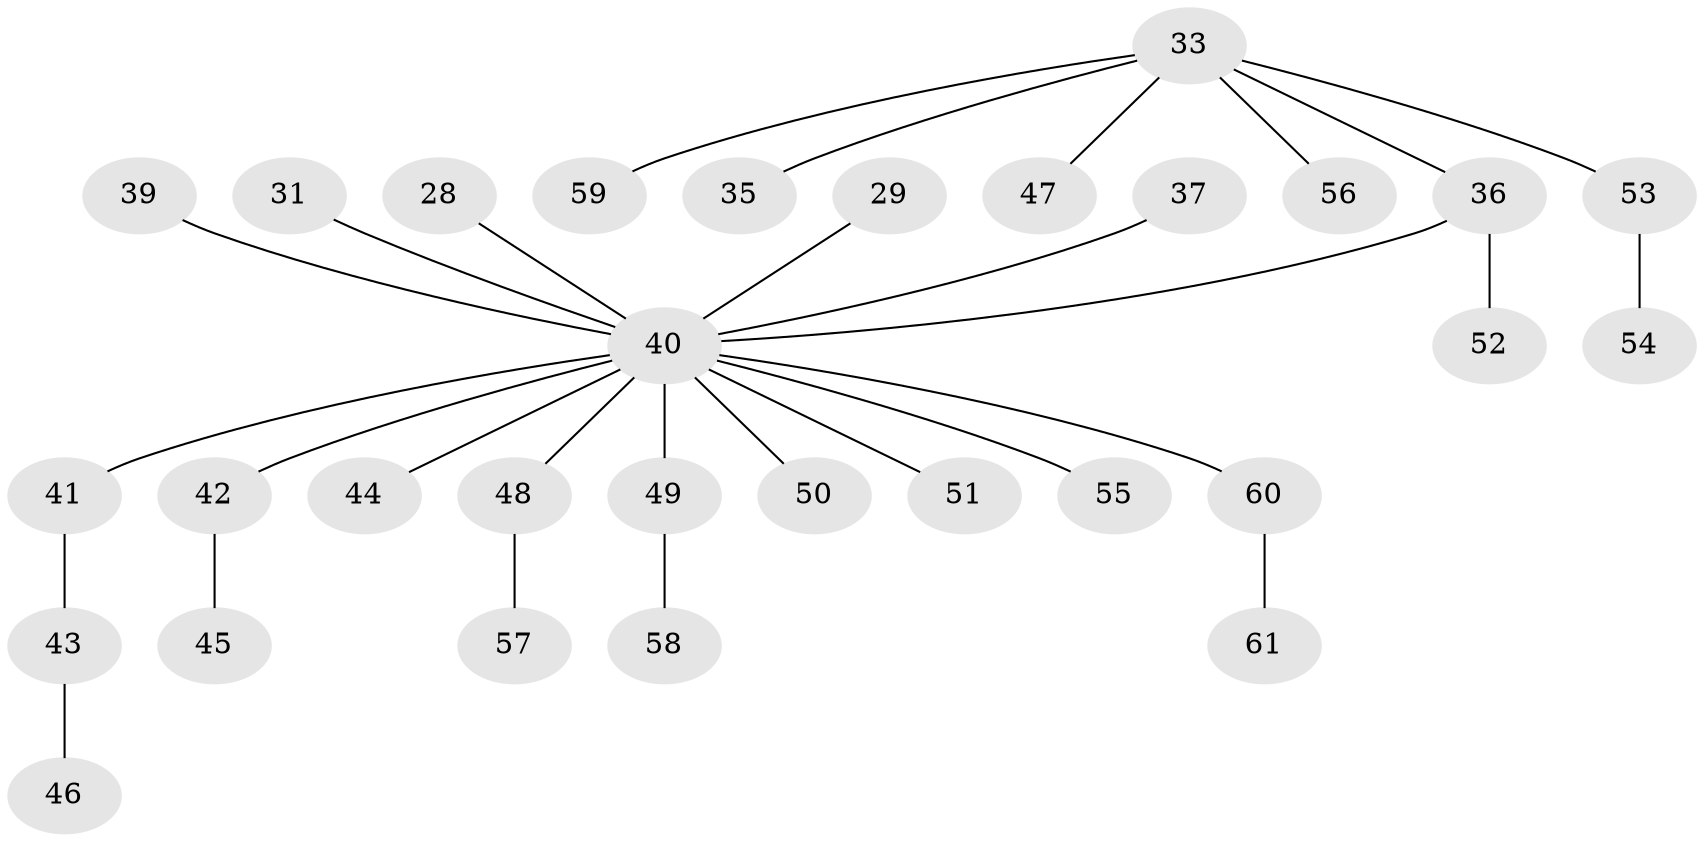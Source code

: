 // original degree distribution, {2: 0.2786885245901639, 5: 0.06557377049180328, 4: 0.04918032786885246, 3: 0.09836065573770492, 6: 0.01639344262295082, 1: 0.4918032786885246}
// Generated by graph-tools (version 1.1) at 2025/56/03/04/25 21:56:37]
// undirected, 30 vertices, 29 edges
graph export_dot {
graph [start="1"]
  node [color=gray90,style=filled];
  28;
  29;
  31;
  33 [super="+26+25+17+7+13"];
  35;
  36 [super="+4+22"];
  37;
  39;
  40 [super="+34+38+24+23"];
  41;
  42;
  43;
  44;
  45;
  46;
  47;
  48;
  49 [super="+30"];
  50;
  51;
  52;
  53;
  54;
  55;
  56;
  57;
  58;
  59;
  60;
  61;
  28 -- 40;
  29 -- 40;
  31 -- 40;
  33 -- 56;
  33 -- 59;
  33 -- 35;
  33 -- 53;
  33 -- 36;
  33 -- 47;
  36 -- 52;
  36 -- 40;
  37 -- 40;
  39 -- 40;
  40 -- 41;
  40 -- 44;
  40 -- 48;
  40 -- 49;
  40 -- 50;
  40 -- 51;
  40 -- 55;
  40 -- 42;
  40 -- 60;
  41 -- 43;
  42 -- 45;
  43 -- 46;
  48 -- 57;
  49 -- 58;
  53 -- 54;
  60 -- 61;
}
